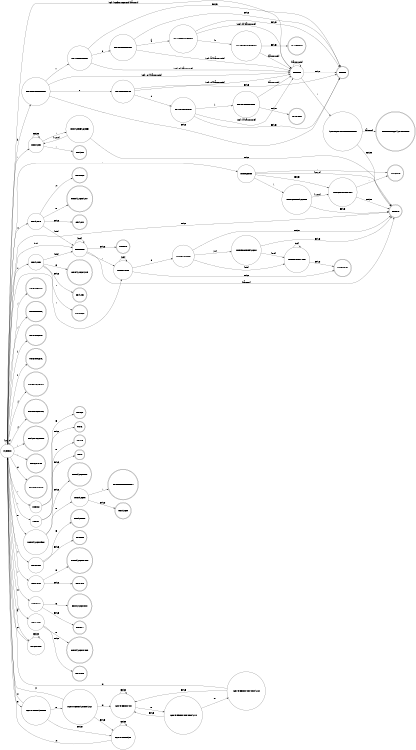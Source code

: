 digraph finite_state_machine {
    rankdir = LR;
    size = "8,5"
    node [shape = doublecircle]; IDENT, KW_BOOL, KW_BREAK, KW_FN_RET_ARROW, OP_DOT_ACCESS_MEMBER, ERROR, LIT_INT, LIT_FLOAT, LIT_CHAR, LIT_STR, OP_GE, OP_G, OP_LE, OP_L, OP_IS_EQ, OP_ASSIGN_EQ, OP_IS_NEQ, OP_NOT, OP_INCR, OP_ASSIGN_SUM, OP_SUM, OP_DECR, OP_ASSIGN_SUB, OP_SUB, OP_ASSIGN_MUL, OP_MUL, OP_ASSIGN_DIV, OP_DIV, OP_ASSIGN_MOD, OP_MOD, OP_PAREN_O, OP_PAREN_C, OP_BRACE_O, OP_BRACE_C, OP_BRACKET_O, OP_BRACKET_C, OP_SEMICOLON, OP_COMMA, OP_PTR_ADDR;
    node [shape = circle];

    // KW START
    _START_ -> _KW_BOOL_BREAK_ [label = "b"];

    // KW SPECIFYING
    _KW_BOOL_BREAK_ -> _KW_BOOL_BO_ [label = "o"];
    _KW_BOOL_BREAK_ -> _KW_BREAK_BR_ [label = "r"];
    _KW_BOOL_BREAK_ -> _IDENT_ [label = "(?=[^or])[_a-zA-Z0-9]"];
    _KW_BOOL_BREAK_ -> IDENT [label = "ELSE"];

    // KW BOOL
    _KW_BOOL_BO_ -> _KW_BOOL_BOO_ [label = "o"];
    _KW_BOOL_BO_ -> _IDENT_ [label = "(?=[^o])[_a-zA-Z0-9]"];
    _KW_BOOL_BO_ -> IDENT [label = "ELSE"];

    _KW_BOOL_BOO_ -> _KW_BOOL_BOOL_ [label = "l"];
    _KW_BOOL_BOO_ -> _IDENT_ [label = "(?=[^l])[_a-zA-Z0-9]"];
    _KW_BOOL_BOO_ -> IDENT [label = "ELSE"];

    _KW_BOOL_BOOL_ -> _IDENT_ [label = "[_a-zA-Z0-9]"];
    _KW_BOOL_BOOL_ -> KW_BOOL [label = "ELSE"];


    // KW BREAK
    _KW_BREAK_BR_ -> _KW_BREAK_BRE_ [label = "e"];
    _KW_BREAK_BR_ -> _IDENT_ [label = "(?=[^e])[_a-zA-Z0-9]"];
    _KW_BREAK_BR_ -> IDENT [label = "ELSE"];

    _KW_BREAK_BRE_ -> _KW_BREAK_BREA_ [label = "a"];
    _KW_BREAK_BRE_ -> _IDENT_ [label = "(?=[^a])[_a-zA-Z0-9]"];
    _KW_BREAK_BRE_ -> IDENT [label = "ELSE"];

    _KW_BREAK_BREA_ -> _KW_BREAK_BREAK_ [label = "k"];
    _KW_BREAK_BREA_ -> _IDENT_ [label = "(?=[^k])[_a-zA-Z0-9]"];
    _KW_BREAK_BREA_ -> IDENT [label = "ELSE"];

    _KW_BREAK_BREAK_ -> _IDENT_ [label = "[_a-zA-Z0-9]"];
    _KW_BREAK_BREAK_ -> KW_BREAK [label = "ELSE"];

    // REMAINING KEYWORDS (to be implemented)

    //_START_ -> _KW_CHAR_CONTINUE_ [label = "c"];
    //_START_ -> _KW_ELIF_ELSE_ [label = "e"];
    //_START_ -> _KW_FN_FOR_FLOAT_ [label = "f"];
    //_START_ -> _KW_IN_IF_INT_ [label = "i"];
    //_START_ -> _KW_FN_OUT_ [label = "o"];
    //_START_ -> _KW_RETURN_ [label = "r"];
    //_START_ -> _KW_STRUCT_ [label = "s"];
    //_START_ -> _KW_VOID_ [label = "v"];
    //_START_ -> _KW_AND_ [label = "A"];
    //_START_ -> _KW_FALSE_ [label = "F"];
    //_START_ -> _KW_NULL_ [label = "N"];
    //_START_ -> _KW_OR_ [label = "O"];
    //_START_ -> _KW_TRUE_ [label = "T"];

    _START_ -> _IDENT_ [label = "(?=[^bcefiosvAFNOT])[_a-zA-Z]"];
    _IDENT_ -> _IDENT_ [label = "[_a-zA-Z0-9]"];
    _IDENT_ -> _STRUCT_MEMBER_IDENT_ [label = "\\."];
    _IDENT_ -> IDENT [label = "ELSE"];

    _STRUCT_MEMBER_IDENT_ -> OP_DOT_ACCESS_MEMBER [label = "[_a-zA-Z]"];
    _STRUCT_MEMBER_IDENT_ -> ERROR [ label = "ELSE" ];

    _START_ -> _LIT_INT_ [ label = "[0-9]"];
    _LIT_INT_ -> _LIT_INT_ [label = "[0-9]"];
    _LIT_INT_ -> _LIT_FLOAT_ [label = "\\."];
    _LIT_INT_ -> ERROR [label = "[_a-zA-Z]" ];
    _LIT_INT_ -> LIT_INT [label = "ELSE" ];

    _START_ -> _LIT_FLOAT_ [label = "\\."];
    _LIT_FLOAT_ -> _LIT_FLOAT_ [label = "[0-9]"];
    _LIT_FLOAT_ ->_LIT_FLOAT_E_[label = "e"];
    _LIT_FLOAT_ -> LIT_FLOAT [label = "ELSE"];

   _LIT_FLOAT_E_-> _LIT_FLOAT_W_E_ [label = "[0-9]"];
   _LIT_FLOAT_E_-> _LIT_FLOAT_E_SIGN_ [label = "[\\+-]"];
   _LIT_FLOAT_E_-> ERROR [label = "ELSE"];

    _LIT_FLOAT_E_SIGN_ -> _LIT_FLOAT_W_E_ [label = "[0-9]"];
    _LIT_FLOAT_E_SIGN_ -> ERROR [label = "ELSE"];

    _LIT_FLOAT_W_E_ -> _LIT_FLOAT_W_E_ [label = "[0-9]"];
    _LIT_FLOAT_W_E_ -> LIT_FLOAT [label = "ELSE"];

    _START_ -> _LIT_CHAR_ [label = "'"];
    _LIT_CHAR_ -> LIT_CHAR [label = "'"];
    _LIT_CHAR_ -> _LIT_CHAR_ESCAPE_ [label = "\\\\"];
    _LIT_CHAR_ -> ERROR [label = "[\\n\\r\\t]"];
    _LIT_CHAR_ ->_LIT_CHAR_ADDED_[ label = "ELSE"];

    _LIT_CHAR_ESCAPE_ -> _LIT_CHAR_ADDED_ [label = "['\\\\nrt]"];
    _LIT_CHAR_ESCAPE_ -> ERROR [label = "ELSE"];

    _LIT_CHAR_ADDED_ -> LIT_CHAR [label = "'"];
    _LIT_CHAR_ADDED_ -> ERROR [label = "ELSE"];

    _START_ -> _LIT_STR_ [label = "\"" ];
    _LIT_STR_ -> LIT_STR [ label = "\""];
    _LIT_STR_ -> _LIT_STR_ESCAPE_ [label = "\\\\"];
    _LIT_STR_ -> _LIT_STR_ [label = "ELSE"];

    _LIT_STR_ESCAPE_ -> _LIT_STR_ [label = "[\"\\\\nrt]"];
    _LIT_STR_ESCAPE_ -> ERROR [label = "ELSE"];

    _START_ -> _OP_G_ [label = ">"];
    _OP_G_ -> OP_GE [label = "="];
    _OP_G_ -> OP_G [label = "ELSE"];

    _START_ -> _OP_L_ [label = "<"];
    _OP_L_ -> OP_LE [label = "="];
    _OP_L_ -> OP_L [label = "ELSE"];

    _START_ -> _OP_ASSIGN_EQ_ [label = "="];
    _OP_ASSIGN_EQ_ -> _OP_IS_EQ_ [label = "="];
    _OP_ASSIGN_EQ_ -> OP_ASSIGN_EQ [label = "ELSE"];

    _OP_IS_EQ_ -> KW_FN_RET_ARROW [label = ">"];
    _OP_IS_EQ_ -> OP_IS_EQ [label = "ELSE"];

    _START_ -> _OP_NOT_ [label = "!"];
    _OP_NOT_ -> OP_IS_NEQ [label = "="];
    _OP_NOT_ -> OP_NOT [label = "ELSE"];

    _START_ -> _OP_SUM_ [label = "\\+"];
    _OP_SUM_ -> OP_INCR [label = "\\+"];
    _OP_SUM_ -> OP_ASSIGN_SUM [label = "="];
    _OP_SUM_ -> _LIT_INT_ [label = "[0-9]"];
    _OP_SUM_ -> OP_SUM [label = "ELSE"];

    _START_ -> _OP_SUB_ [label = "_"];
    _OP_SUB_ -> OP_DECR [label = "-"];
    _OP_SUB_ -> OP_ASSIGN_SUB [label = "="];
    _OP_SUB_ -> _LIT_INT_ [ label = "[0-9]"];
    _OP_SUB_ -> OP_SUB [ label = "ELSE"];

    _START_ -> _OP_MUL_ [label = "\\*"];
    _OP_MUL_ -> OP_ASSIGN_MUL [label = "="];
    _OP_MUL_ -> OP_MUL [label = "ELSE"];

    _START_ -> _OP_DIV_ [label = "\\/"];
    _OP_DIV_ -> OP_ASSIGN_DIV [label = "="];
    _OP_DIV_ -> OP_DIV [label = "ELSE"];

    _START_ -> _OP_MOD_ [label = "%" ];
    _OP_MOD_ -> OP_ASSIGN_MOD [label = "="];
    _OP_MOD_ -> OP_MOD [label = "ELSE"];

    _START_ -> OP_PAREN_O [label = "\\("];
    _START_ -> OP_PAREN_C [label = "\\)"];
    _START_ -> OP_BRACE_O [label = "{"];
    _START_ -> OP_BRACE_C [label = "}"];
    _START_ -> OP_BRACKET_O [label = "\\["];
    _START_ -> OP_BRACKET_C [label = "\\]"];
    _START_ -> OP_SEMICOLON [label = ";"];
    _START_ -> OP_COMMA [label = ","];
    _START_ -> OP_PTR_ADDR [label = "&"];

    _START_ -> _INCLUDE_ [label = "@"];
    _INCLUDE_ -> _START_ [label = "\\n"];
    _INCLUDE_ -> _INCLUDE_ [label = "ELSE"];

    _START_ -> _START_ [label = "[\\n\\r\\t]"];

    // COMMENTS
    _START_ -> _COMMENT_START_ [label = "#"];
    _COMMENT_START_ -> _START_ [label = "\\n"];
    _COMMENT_START_ -> _COMMENT_SL_PLUS_2_ [label = "#" ];
    _COMMENT_START_ -> _COMMENT_SL_ [label = "ELSE"];

    _COMMENT_SL_ -> _START_ [label = "\\n"];
    _COMMENT_SL_ -> _COMMENT_SL_ [label = "ELSE"];

    _COMMENT_SL_PLUS_2_ -> _START_ [label = "\\n"];
    _COMMENT_SL_PLUS_2_ -> _COMMENT_ML_ [label = "#"];
    _COMMENT_SL_PLUS_2_ -> _COMMENT_SL_ [label = "ELSE"];

    _COMMENT_ML_ -> _COMMENT_ML_MINUS_1_ [label = "#"];
    _COMMENT_ML_ -> _COMMENT_ML_ [label = "ELSE"];

    _COMMENT_ML_MINUS_1_ -> _COMMENT_ML_MINUS_2_ [label = "#"];
    _COMMENT_ML_MINUS_1_ -> _COMMENT_ML_ [label = "ELSE"];

    _COMMENT_ML_MINUS_2_ -> _START_ [label = "#"];
    _COMMENT_ML_MINUS_2_ -> _COMMENT_ML_ [label = "ELSE"];

    _START_ -> ERROR [ label = "ELSE" ];
}
